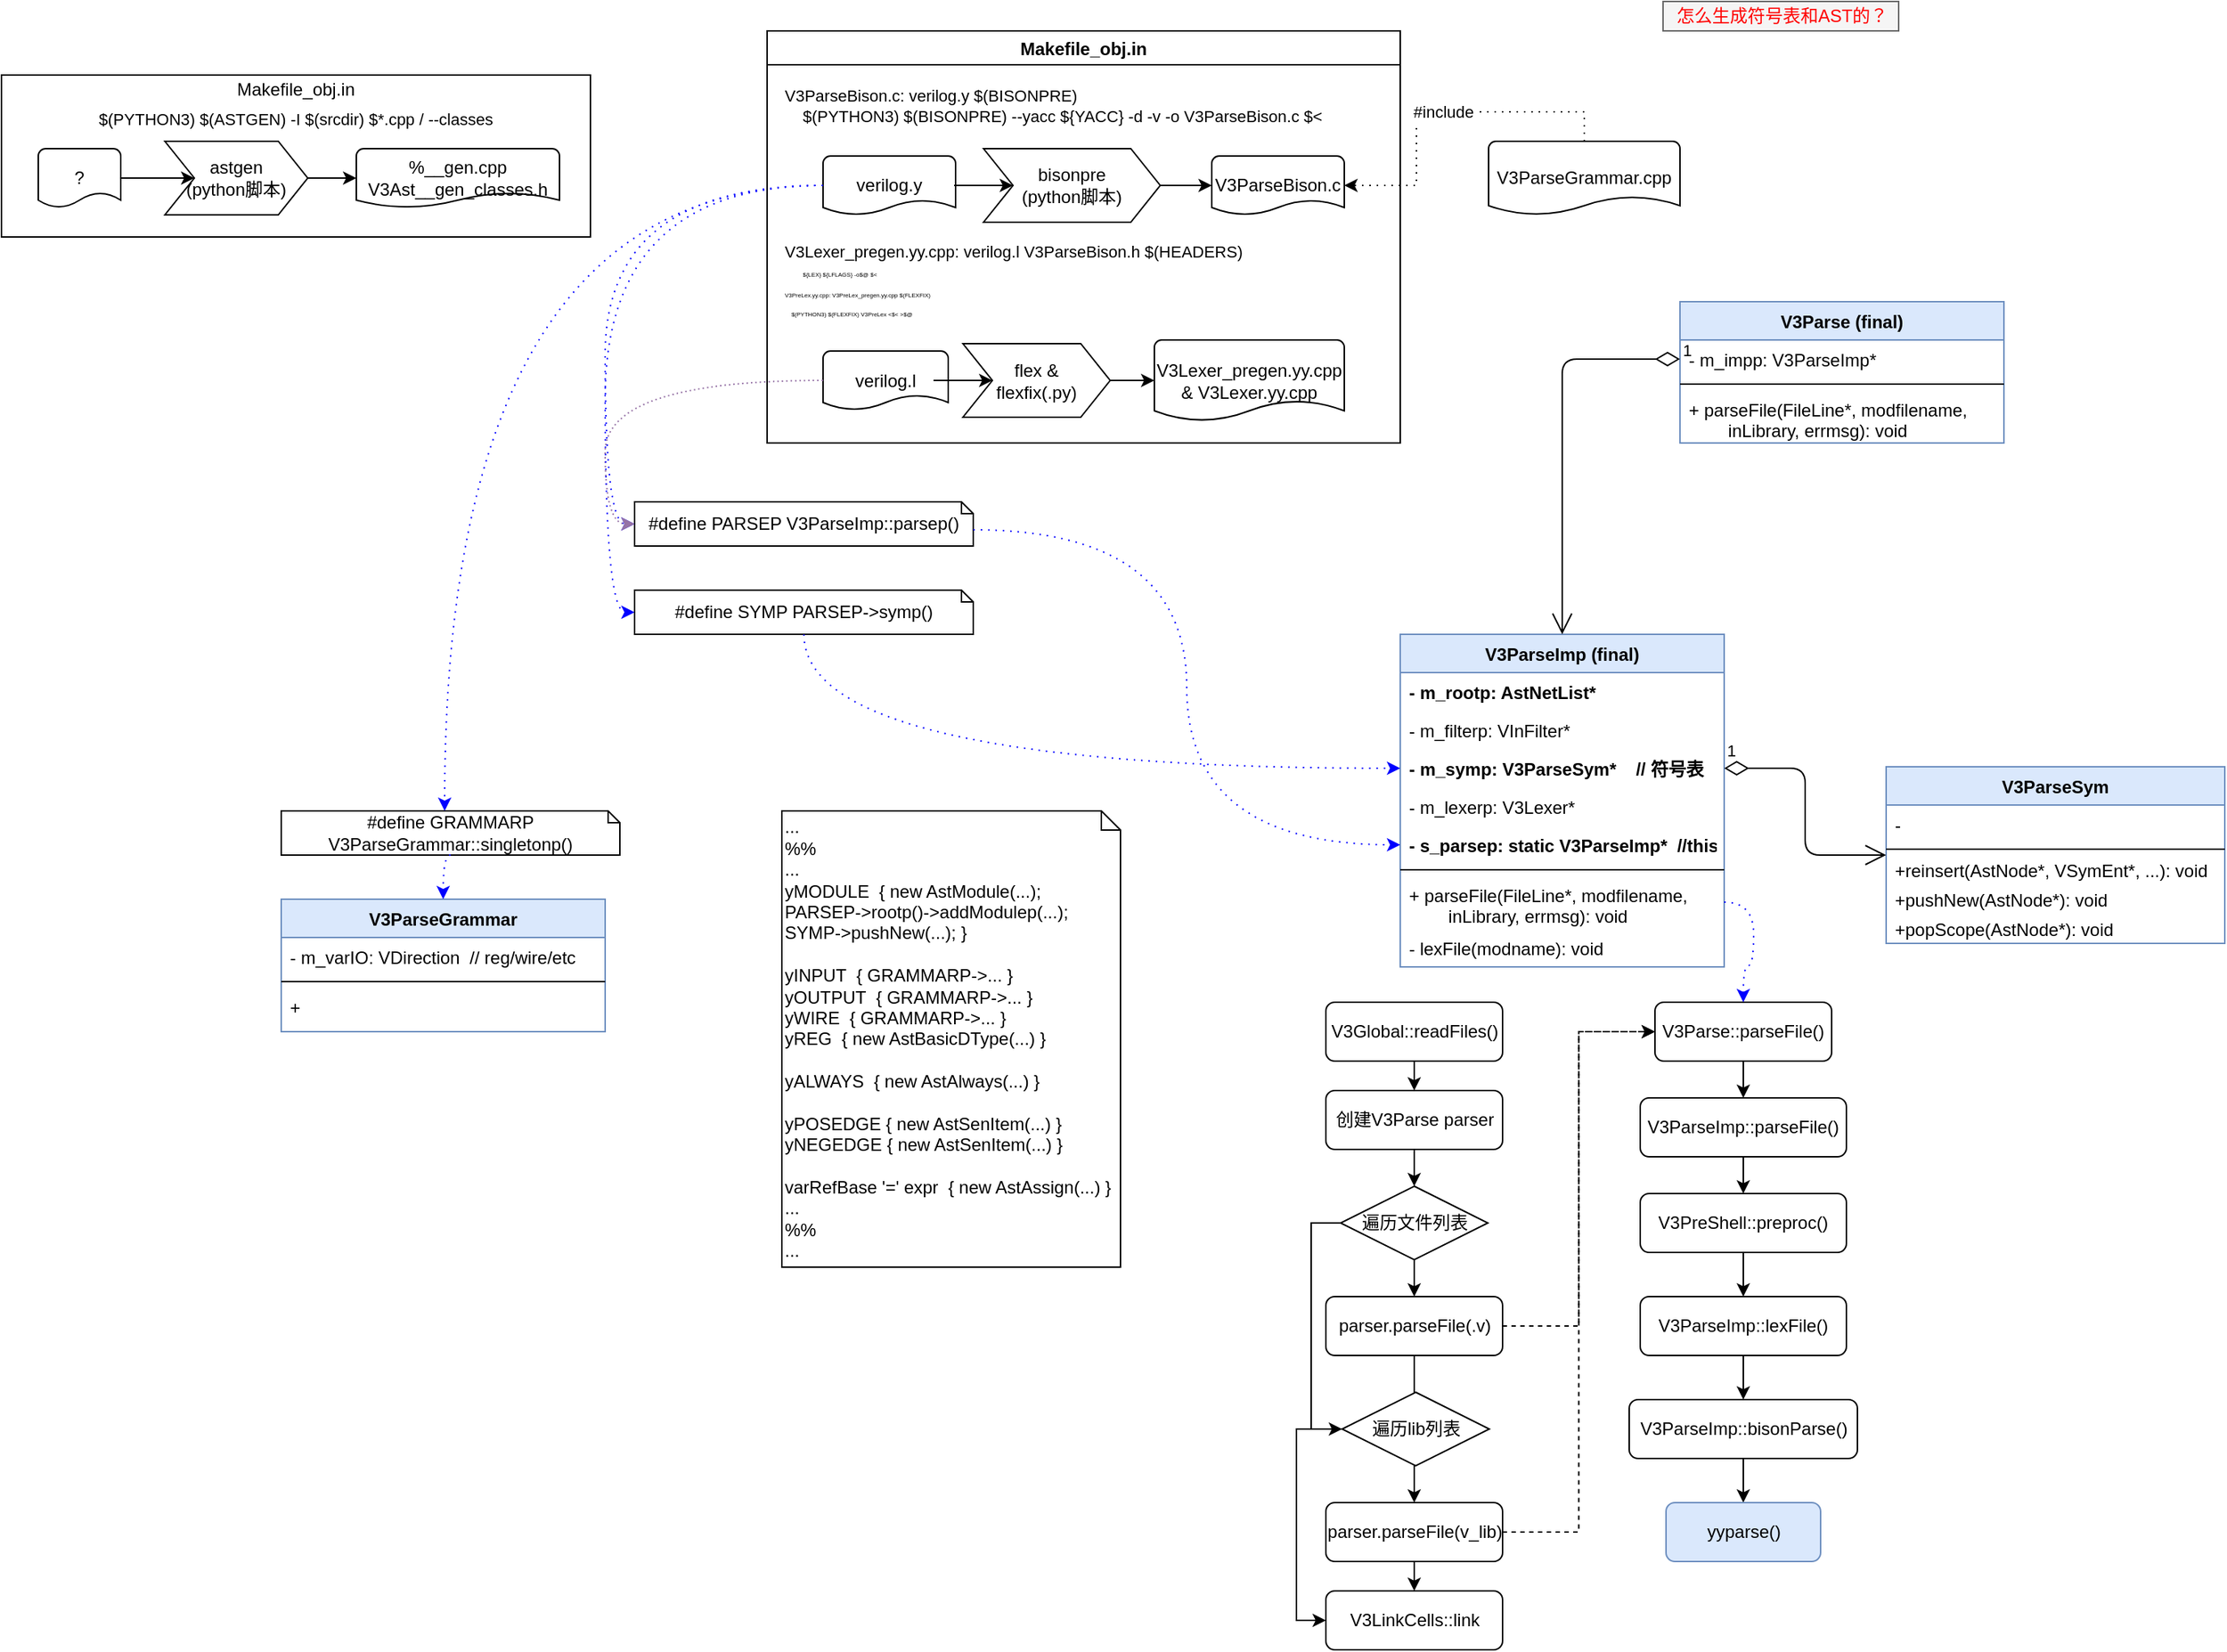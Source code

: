 <mxfile version="14.8.4" type="github">
  <diagram id="mlnZNj9UvRsB5_0IYkUG" name="第 1 页">
    <mxGraphModel dx="3076" dy="762" grid="1" gridSize="10" guides="1" tooltips="1" connect="1" arrows="1" fold="1" page="1" pageScale="1" pageWidth="827" pageHeight="1169" math="0" shadow="0">
      <root>
        <mxCell id="0" />
        <mxCell id="1" parent="0" />
        <mxCell id="E3upAqpC8sBwu24lGrVW-2" style="edgeStyle=orthogonalEdgeStyle;rounded=0;jumpSize=6;orthogonalLoop=1;jettySize=auto;html=1;exitX=0.5;exitY=1;exitDx=0;exitDy=0;entryX=0.5;entryY=0;entryDx=0;entryDy=0;strokeWidth=1;" parent="1" source="E3upAqpC8sBwu24lGrVW-3" target="E3upAqpC8sBwu24lGrVW-5" edge="1">
          <mxGeometry relative="1" as="geometry" />
        </mxCell>
        <mxCell id="E3upAqpC8sBwu24lGrVW-3" value="V3Global::readFiles()" style="rounded=1;whiteSpace=wrap;html=1;fontSize=12;glass=0;strokeWidth=1;shadow=0;" parent="1" vertex="1">
          <mxGeometry x="-710.5" y="705" width="120" height="40" as="geometry" />
        </mxCell>
        <mxCell id="E3upAqpC8sBwu24lGrVW-4" style="edgeStyle=orthogonalEdgeStyle;rounded=0;jumpSize=6;orthogonalLoop=1;jettySize=auto;html=1;exitX=0.5;exitY=1;exitDx=0;exitDy=0;entryX=0.5;entryY=0;entryDx=0;entryDy=0;strokeWidth=1;exitPerimeter=0;" parent="1" source="E3upAqpC8sBwu24lGrVW-51" target="E3upAqpC8sBwu24lGrVW-7" edge="1">
          <mxGeometry relative="1" as="geometry" />
        </mxCell>
        <mxCell id="E3upAqpC8sBwu24lGrVW-52" style="edgeStyle=orthogonalEdgeStyle;rounded=0;orthogonalLoop=1;jettySize=auto;html=1;entryX=0.5;entryY=0;entryDx=0;entryDy=0;entryPerimeter=0;" parent="1" source="E3upAqpC8sBwu24lGrVW-5" target="E3upAqpC8sBwu24lGrVW-51" edge="1">
          <mxGeometry relative="1" as="geometry" />
        </mxCell>
        <mxCell id="E3upAqpC8sBwu24lGrVW-5" value="创建V3Parse parser" style="rounded=1;whiteSpace=wrap;html=1;fontSize=12;glass=0;strokeWidth=1;shadow=0;" parent="1" vertex="1">
          <mxGeometry x="-710.5" y="765" width="120" height="40" as="geometry" />
        </mxCell>
        <mxCell id="E3upAqpC8sBwu24lGrVW-6" style="edgeStyle=orthogonalEdgeStyle;rounded=0;jumpSize=6;orthogonalLoop=1;jettySize=auto;html=1;exitX=0.5;exitY=1;exitDx=0;exitDy=0;entryX=0.5;entryY=0;entryDx=0;entryDy=0;strokeWidth=1;" parent="1" source="E3upAqpC8sBwu24lGrVW-7" target="E3upAqpC8sBwu24lGrVW-9" edge="1">
          <mxGeometry relative="1" as="geometry" />
        </mxCell>
        <mxCell id="E3upAqpC8sBwu24lGrVW-7" value="parser.parseFile(.v)" style="rounded=1;whiteSpace=wrap;html=1;fontSize=12;glass=0;strokeWidth=1;shadow=0;" parent="1" vertex="1">
          <mxGeometry x="-710.5" y="905" width="120" height="40" as="geometry" />
        </mxCell>
        <mxCell id="E3upAqpC8sBwu24lGrVW-8" style="edgeStyle=orthogonalEdgeStyle;rounded=0;jumpSize=6;orthogonalLoop=1;jettySize=auto;html=1;exitX=0.5;exitY=1;exitDx=0;exitDy=0;entryX=0.5;entryY=0;entryDx=0;entryDy=0;strokeWidth=1;" parent="1" source="E3upAqpC8sBwu24lGrVW-9" target="E3upAqpC8sBwu24lGrVW-10" edge="1">
          <mxGeometry relative="1" as="geometry" />
        </mxCell>
        <mxCell id="E3upAqpC8sBwu24lGrVW-9" value="parser.parseFile(v_lib)" style="rounded=1;whiteSpace=wrap;html=1;fontSize=12;glass=0;strokeWidth=1;shadow=0;" parent="1" vertex="1">
          <mxGeometry x="-710.5" y="1045" width="120" height="40" as="geometry" />
        </mxCell>
        <mxCell id="E3upAqpC8sBwu24lGrVW-10" value="V3LinkCells::link" style="rounded=1;whiteSpace=wrap;html=1;fontSize=12;glass=0;strokeWidth=1;shadow=0;" parent="1" vertex="1">
          <mxGeometry x="-710.5" y="1105" width="120" height="40" as="geometry" />
        </mxCell>
        <mxCell id="E3upAqpC8sBwu24lGrVW-11" style="edgeStyle=orthogonalEdgeStyle;rounded=0;jumpSize=6;orthogonalLoop=1;jettySize=auto;html=1;exitX=0.5;exitY=1;exitDx=0;exitDy=0;entryX=0.5;entryY=0;entryDx=0;entryDy=0;strokeWidth=1;" parent="1" source="E3upAqpC8sBwu24lGrVW-12" target="E3upAqpC8sBwu24lGrVW-14" edge="1">
          <mxGeometry relative="1" as="geometry" />
        </mxCell>
        <mxCell id="E3upAqpC8sBwu24lGrVW-12" value="V3Parse::parseFile()" style="rounded=1;whiteSpace=wrap;html=1;fontSize=12;glass=0;strokeWidth=1;shadow=0;" parent="1" vertex="1">
          <mxGeometry x="-487" y="705" width="120" height="40" as="geometry" />
        </mxCell>
        <mxCell id="E3upAqpC8sBwu24lGrVW-13" style="edgeStyle=orthogonalEdgeStyle;rounded=0;jumpSize=6;orthogonalLoop=1;jettySize=auto;html=1;exitX=0.5;exitY=1;exitDx=0;exitDy=0;entryX=0.5;entryY=0;entryDx=0;entryDy=0;strokeWidth=1;" parent="1" source="E3upAqpC8sBwu24lGrVW-14" target="E3upAqpC8sBwu24lGrVW-18" edge="1">
          <mxGeometry relative="1" as="geometry" />
        </mxCell>
        <mxCell id="E3upAqpC8sBwu24lGrVW-14" value="V3ParseImp::parseFile()" style="rounded=1;whiteSpace=wrap;html=1;fontSize=12;glass=0;strokeWidth=1;shadow=0;" parent="1" vertex="1">
          <mxGeometry x="-497" y="770" width="140" height="40" as="geometry" />
        </mxCell>
        <mxCell id="E3upAqpC8sBwu24lGrVW-15" style="edgeStyle=orthogonalEdgeStyle;rounded=0;orthogonalLoop=1;jettySize=auto;html=1;exitX=1;exitY=0.5;exitDx=0;exitDy=0;entryX=0;entryY=0.5;entryDx=0;entryDy=0;dashed=1;strokeWidth=1;jumpSize=6;" parent="1" source="E3upAqpC8sBwu24lGrVW-7" target="E3upAqpC8sBwu24lGrVW-12" edge="1">
          <mxGeometry relative="1" as="geometry">
            <mxPoint x="-288.5" y="1375" as="sourcePoint" />
            <mxPoint x="-273.5" y="1720" as="targetPoint" />
          </mxGeometry>
        </mxCell>
        <mxCell id="E3upAqpC8sBwu24lGrVW-16" style="edgeStyle=orthogonalEdgeStyle;rounded=0;orthogonalLoop=1;jettySize=auto;html=1;exitX=1;exitY=0.5;exitDx=0;exitDy=0;entryX=0;entryY=0.5;entryDx=0;entryDy=0;dashed=1;strokeWidth=1;jumpSize=6;" parent="1" source="E3upAqpC8sBwu24lGrVW-9" target="E3upAqpC8sBwu24lGrVW-12" edge="1">
          <mxGeometry relative="1" as="geometry">
            <mxPoint x="-168.5" y="1440" as="sourcePoint" />
            <mxPoint x="-168.5" y="1680" as="targetPoint" />
          </mxGeometry>
        </mxCell>
        <mxCell id="E3upAqpC8sBwu24lGrVW-17" style="edgeStyle=orthogonalEdgeStyle;rounded=0;jumpSize=6;orthogonalLoop=1;jettySize=auto;html=1;exitX=0.5;exitY=1;exitDx=0;exitDy=0;entryX=0.5;entryY=0;entryDx=0;entryDy=0;strokeWidth=1;" parent="1" source="E3upAqpC8sBwu24lGrVW-18" target="E3upAqpC8sBwu24lGrVW-20" edge="1">
          <mxGeometry relative="1" as="geometry" />
        </mxCell>
        <mxCell id="E3upAqpC8sBwu24lGrVW-18" value="V3PreShell::preproc()" style="rounded=1;whiteSpace=wrap;html=1;fontSize=12;glass=0;strokeWidth=1;shadow=0;" parent="1" vertex="1">
          <mxGeometry x="-497" y="835" width="140" height="40" as="geometry" />
        </mxCell>
        <mxCell id="E3upAqpC8sBwu24lGrVW-19" style="edgeStyle=orthogonalEdgeStyle;rounded=0;jumpSize=6;orthogonalLoop=1;jettySize=auto;html=1;exitX=0.5;exitY=1;exitDx=0;exitDy=0;entryX=0.5;entryY=0;entryDx=0;entryDy=0;strokeWidth=1;" parent="1" source="E3upAqpC8sBwu24lGrVW-20" target="E3upAqpC8sBwu24lGrVW-22" edge="1">
          <mxGeometry relative="1" as="geometry" />
        </mxCell>
        <mxCell id="E3upAqpC8sBwu24lGrVW-20" value="V3ParseImp::lexFile()" style="rounded=1;whiteSpace=wrap;html=1;fontSize=12;glass=0;strokeWidth=1;shadow=0;" parent="1" vertex="1">
          <mxGeometry x="-497" y="905" width="140" height="40" as="geometry" />
        </mxCell>
        <mxCell id="E3upAqpC8sBwu24lGrVW-21" style="edgeStyle=orthogonalEdgeStyle;rounded=0;jumpSize=6;orthogonalLoop=1;jettySize=auto;html=1;exitX=0.5;exitY=1;exitDx=0;exitDy=0;entryX=0.5;entryY=0;entryDx=0;entryDy=0;strokeWidth=1;" parent="1" source="E3upAqpC8sBwu24lGrVW-22" target="E3upAqpC8sBwu24lGrVW-23" edge="1">
          <mxGeometry relative="1" as="geometry" />
        </mxCell>
        <mxCell id="E3upAqpC8sBwu24lGrVW-22" value="V3ParseImp::bisonParse()" style="rounded=1;whiteSpace=wrap;html=1;fontSize=12;glass=0;strokeWidth=1;shadow=0;" parent="1" vertex="1">
          <mxGeometry x="-504.5" y="975" width="155" height="40" as="geometry" />
        </mxCell>
        <mxCell id="E3upAqpC8sBwu24lGrVW-23" value="yyparse()" style="rounded=1;whiteSpace=wrap;html=1;fontSize=12;glass=0;strokeWidth=1;shadow=0;fillColor=#dae8fc;strokeColor=#6c8ebf;" parent="1" vertex="1">
          <mxGeometry x="-479.5" y="1045" width="105" height="40" as="geometry" />
        </mxCell>
        <mxCell id="E3upAqpC8sBwu24lGrVW-29" value="#include" style="edgeStyle=orthogonalEdgeStyle;rounded=0;jumpSize=6;orthogonalLoop=1;jettySize=auto;html=1;strokeWidth=1;exitX=0.5;exitY=0;exitDx=0;exitDy=0;exitPerimeter=0;dashed=1;dashPattern=1 4;" parent="1" source="E3upAqpC8sBwu24lGrVW-31" target="E3upAqpC8sBwu24lGrVW-30" edge="1">
          <mxGeometry relative="1" as="geometry">
            <mxPoint x="181" y="855" as="sourcePoint" />
          </mxGeometry>
        </mxCell>
        <mxCell id="E3upAqpC8sBwu24lGrVW-31" value="V3ParseGrammar.cpp" style="strokeWidth=1;html=1;shape=mxgraph.flowchart.document2;whiteSpace=wrap;size=0.25;" parent="1" vertex="1">
          <mxGeometry x="-600" y="120" width="130" height="50" as="geometry" />
        </mxCell>
        <mxCell id="E3upAqpC8sBwu24lGrVW-33" value="怎么生成符号表和AST的？" style="text;html=1;align=center;verticalAlign=middle;resizable=0;points=[];autosize=1;strokeColor=#666666;fillColor=#f5f5f5;fontColor=#FF0000;" parent="1" vertex="1">
          <mxGeometry x="-481.5" y="25" width="160" height="20" as="geometry" />
        </mxCell>
        <mxCell id="E3upAqpC8sBwu24lGrVW-43" value="" style="rounded=0;whiteSpace=wrap;html=1;strokeWidth=1;" parent="1" vertex="1">
          <mxGeometry x="-1610" y="75" width="400" height="110" as="geometry" />
        </mxCell>
        <mxCell id="E3upAqpC8sBwu24lGrVW-44" value="" style="edgeStyle=orthogonalEdgeStyle;rounded=0;jumpSize=6;orthogonalLoop=1;jettySize=auto;html=1;strokeWidth=1;" parent="1" source="E3upAqpC8sBwu24lGrVW-45" target="E3upAqpC8sBwu24lGrVW-48" edge="1">
          <mxGeometry relative="1" as="geometry" />
        </mxCell>
        <mxCell id="E3upAqpC8sBwu24lGrVW-45" value="?" style="strokeWidth=1;html=1;shape=mxgraph.flowchart.document2;whiteSpace=wrap;size=0.25;" parent="1" vertex="1">
          <mxGeometry x="-1585" y="125" width="56" height="40" as="geometry" />
        </mxCell>
        <mxCell id="E3upAqpC8sBwu24lGrVW-46" value="Makefile_obj.in" style="text;html=1;strokeColor=none;fillColor=none;align=center;verticalAlign=middle;whiteSpace=wrap;rounded=0;" parent="1" vertex="1">
          <mxGeometry x="-1455" y="75" width="90" height="20" as="geometry" />
        </mxCell>
        <mxCell id="E3upAqpC8sBwu24lGrVW-47" value="" style="edgeStyle=orthogonalEdgeStyle;rounded=0;jumpSize=6;orthogonalLoop=1;jettySize=auto;html=1;strokeWidth=1;" parent="1" source="E3upAqpC8sBwu24lGrVW-48" target="E3upAqpC8sBwu24lGrVW-49" edge="1">
          <mxGeometry relative="1" as="geometry" />
        </mxCell>
        <mxCell id="E3upAqpC8sBwu24lGrVW-48" value="&lt;span&gt;astgen&lt;/span&gt;&lt;br&gt;&lt;span&gt;(python脚本)&lt;/span&gt;" style="shape=step;perimeter=stepPerimeter;whiteSpace=wrap;html=1;fixedSize=1;strokeWidth=1;" parent="1" vertex="1">
          <mxGeometry x="-1499" y="120" width="97" height="50" as="geometry" />
        </mxCell>
        <mxCell id="E3upAqpC8sBwu24lGrVW-49" value="%__gen.cpp&lt;br&gt;V3Ast__gen_classes.h" style="strokeWidth=1;html=1;shape=mxgraph.flowchart.document2;whiteSpace=wrap;size=0.25;" parent="1" vertex="1">
          <mxGeometry x="-1369" y="125" width="138" height="40" as="geometry" />
        </mxCell>
        <mxCell id="E3upAqpC8sBwu24lGrVW-50" value="&lt;font style=&quot;font-size: 11px&quot;&gt;$(PYTHON3) $(ASTGEN) -I $(srcdir) $*.cpp / --classes&lt;/font&gt;" style="text;whiteSpace=wrap;html=1;fontSize=4;verticalAlign=middle;align=center;" parent="1" vertex="1">
          <mxGeometry x="-1607" y="95" width="394" height="20" as="geometry" />
        </mxCell>
        <mxCell id="E3upAqpC8sBwu24lGrVW-53" style="edgeStyle=orthogonalEdgeStyle;rounded=0;orthogonalLoop=1;jettySize=auto;html=1;exitX=0;exitY=0.5;exitDx=0;exitDy=0;exitPerimeter=0;entryX=0;entryY=0.5;entryDx=0;entryDy=0;startArrow=none;" parent="1" source="E3upAqpC8sBwu24lGrVW-54" target="E3upAqpC8sBwu24lGrVW-10" edge="1">
          <mxGeometry relative="1" as="geometry" />
        </mxCell>
        <mxCell id="E3upAqpC8sBwu24lGrVW-56" style="edgeStyle=orthogonalEdgeStyle;rounded=0;orthogonalLoop=1;jettySize=auto;html=1;entryX=0;entryY=0.5;entryDx=0;entryDy=0;entryPerimeter=0;exitX=0;exitY=0.5;exitDx=0;exitDy=0;exitPerimeter=0;" parent="1" source="E3upAqpC8sBwu24lGrVW-51" target="E3upAqpC8sBwu24lGrVW-54" edge="1">
          <mxGeometry relative="1" as="geometry" />
        </mxCell>
        <mxCell id="E3upAqpC8sBwu24lGrVW-51" value="遍历文件列表" style="strokeWidth=1;html=1;shape=mxgraph.flowchart.decision;whiteSpace=wrap;" parent="1" vertex="1">
          <mxGeometry x="-700.5" y="830" width="100" height="50" as="geometry" />
        </mxCell>
        <mxCell id="E3upAqpC8sBwu24lGrVW-54" value="遍历lib列表" style="strokeWidth=1;html=1;shape=mxgraph.flowchart.decision;whiteSpace=wrap;" parent="1" vertex="1">
          <mxGeometry x="-699.5" y="970" width="100" height="50" as="geometry" />
        </mxCell>
        <mxCell id="E3upAqpC8sBwu24lGrVW-57" value="V3ParseImp (final)" style="swimlane;fontStyle=1;align=center;verticalAlign=top;childLayout=stackLayout;horizontal=1;startSize=26;horizontalStack=0;resizeParent=1;resizeParentMax=0;resizeLast=0;collapsible=1;marginBottom=0;fillColor=#dae8fc;strokeColor=#6c8ebf;" parent="1" vertex="1">
          <mxGeometry x="-660" y="455" width="220" height="226" as="geometry">
            <mxRectangle x="-276.5" y="404" width="140" height="26" as="alternateBounds" />
          </mxGeometry>
        </mxCell>
        <mxCell id="E3upAqpC8sBwu24lGrVW-58" value="- m_rootp: AstNetList*" style="text;strokeColor=none;fillColor=none;align=left;verticalAlign=middle;spacingLeft=4;spacingRight=4;overflow=hidden;rotatable=0;points=[[0,0.5],[1,0.5]];portConstraint=eastwest;fontStyle=1" parent="E3upAqpC8sBwu24lGrVW-57" vertex="1">
          <mxGeometry y="26" width="220" height="26" as="geometry" />
        </mxCell>
        <mxCell id="E3upAqpC8sBwu24lGrVW-65" value="- m_filterp: VInFilter*" style="text;strokeColor=none;fillColor=none;align=left;verticalAlign=middle;spacingLeft=4;spacingRight=4;overflow=hidden;rotatable=0;points=[[0,0.5],[1,0.5]];portConstraint=eastwest;" parent="E3upAqpC8sBwu24lGrVW-57" vertex="1">
          <mxGeometry y="52" width="220" height="26" as="geometry" />
        </mxCell>
        <mxCell id="E3upAqpC8sBwu24lGrVW-64" value="- m_symp: V3ParseSym*    // 符号表" style="text;strokeColor=none;fillColor=none;align=left;verticalAlign=top;spacingLeft=4;spacingRight=4;overflow=hidden;rotatable=0;points=[[0,0.5],[1,0.5]];portConstraint=eastwest;fontStyle=1" parent="E3upAqpC8sBwu24lGrVW-57" vertex="1">
          <mxGeometry y="78" width="220" height="26" as="geometry" />
        </mxCell>
        <mxCell id="E3upAqpC8sBwu24lGrVW-59" value="- m_lexerp: V3Lexer*" style="text;strokeColor=none;fillColor=none;align=left;verticalAlign=middle;spacingLeft=4;spacingRight=4;overflow=hidden;rotatable=0;points=[[0,0.5],[1,0.5]];portConstraint=eastwest;" parent="E3upAqpC8sBwu24lGrVW-57" vertex="1">
          <mxGeometry y="104" width="220" height="26" as="geometry" />
        </mxCell>
        <mxCell id="E3upAqpC8sBwu24lGrVW-66" value="- s_parsep: static V3ParseImp*  //this" style="text;strokeColor=none;fillColor=none;align=left;verticalAlign=middle;spacingLeft=4;spacingRight=4;overflow=hidden;rotatable=0;points=[[0,0.5],[1,0.5]];portConstraint=eastwest;fontStyle=1" parent="E3upAqpC8sBwu24lGrVW-57" vertex="1">
          <mxGeometry y="130" width="220" height="26" as="geometry" />
        </mxCell>
        <mxCell id="E3upAqpC8sBwu24lGrVW-60" value="" style="line;strokeWidth=1;fillColor=none;align=left;verticalAlign=middle;spacingTop=-1;spacingLeft=3;spacingRight=3;rotatable=0;labelPosition=right;points=[];portConstraint=eastwest;" parent="E3upAqpC8sBwu24lGrVW-57" vertex="1">
          <mxGeometry y="156" width="220" height="8" as="geometry" />
        </mxCell>
        <mxCell id="E3upAqpC8sBwu24lGrVW-61" value="+ parseFile(FileLine*, modfilename, &#xa;        inLibrary, errmsg): void" style="text;strokeColor=none;fillColor=none;align=left;verticalAlign=top;spacingLeft=4;spacingRight=4;overflow=hidden;rotatable=0;points=[[0,0.5],[1,0.5]];portConstraint=eastwest;" parent="E3upAqpC8sBwu24lGrVW-57" vertex="1">
          <mxGeometry y="164" width="220" height="36" as="geometry" />
        </mxCell>
        <mxCell id="E3upAqpC8sBwu24lGrVW-67" value="- lexFile(modname): void" style="text;strokeColor=none;fillColor=none;align=left;verticalAlign=top;spacingLeft=4;spacingRight=4;overflow=hidden;rotatable=0;points=[[0,0.5],[1,0.5]];portConstraint=eastwest;" parent="E3upAqpC8sBwu24lGrVW-57" vertex="1">
          <mxGeometry y="200" width="220" height="26" as="geometry" />
        </mxCell>
        <mxCell id="E3upAqpC8sBwu24lGrVW-68" value="V3Parse (final)" style="swimlane;fontStyle=1;align=center;verticalAlign=top;childLayout=stackLayout;horizontal=1;startSize=26;horizontalStack=0;resizeParent=1;resizeParentMax=0;resizeLast=0;collapsible=1;marginBottom=0;fillColor=#dae8fc;strokeColor=#6c8ebf;" parent="1" vertex="1">
          <mxGeometry x="-470" y="229" width="220" height="96" as="geometry">
            <mxRectangle x="-530" y="330" width="120" height="26" as="alternateBounds" />
          </mxGeometry>
        </mxCell>
        <mxCell id="E3upAqpC8sBwu24lGrVW-69" value="- m_impp: V3ParseImp*" style="text;strokeColor=none;fillColor=none;align=left;verticalAlign=top;spacingLeft=4;spacingRight=4;overflow=hidden;rotatable=0;points=[[0,0.5],[1,0.5]];portConstraint=eastwest;" parent="E3upAqpC8sBwu24lGrVW-68" vertex="1">
          <mxGeometry y="26" width="220" height="26" as="geometry" />
        </mxCell>
        <mxCell id="E3upAqpC8sBwu24lGrVW-74" value="" style="line;strokeWidth=1;fillColor=none;align=left;verticalAlign=middle;spacingTop=-1;spacingLeft=3;spacingRight=3;rotatable=0;labelPosition=right;points=[];portConstraint=eastwest;" parent="E3upAqpC8sBwu24lGrVW-68" vertex="1">
          <mxGeometry y="52" width="220" height="8" as="geometry" />
        </mxCell>
        <mxCell id="E3upAqpC8sBwu24lGrVW-75" value="+ parseFile(FileLine*, modfilename, &#xa;        inLibrary, errmsg): void" style="text;strokeColor=none;fillColor=none;align=left;verticalAlign=top;spacingLeft=4;spacingRight=4;overflow=hidden;rotatable=0;points=[[0,0.5],[1,0.5]];portConstraint=eastwest;" parent="E3upAqpC8sBwu24lGrVW-68" vertex="1">
          <mxGeometry y="60" width="220" height="36" as="geometry" />
        </mxCell>
        <mxCell id="E3upAqpC8sBwu24lGrVW-77" value="1" style="endArrow=open;html=1;endSize=12;startArrow=diamondThin;startSize=14;startFill=0;edgeStyle=orthogonalEdgeStyle;align=left;verticalAlign=bottom;" parent="1" source="E3upAqpC8sBwu24lGrVW-69" target="E3upAqpC8sBwu24lGrVW-57" edge="1">
          <mxGeometry x="-1" y="3" relative="1" as="geometry">
            <mxPoint x="260" y="179.059" as="sourcePoint" />
            <mxPoint x="340" y="215" as="targetPoint" />
          </mxGeometry>
        </mxCell>
        <mxCell id="E3upAqpC8sBwu24lGrVW-78" value="Makefile_obj.in" style="swimlane;strokeWidth=1;" parent="1" vertex="1">
          <mxGeometry x="-1090" y="45" width="430" height="280" as="geometry" />
        </mxCell>
        <mxCell id="E3upAqpC8sBwu24lGrVW-34" value="&lt;font style=&quot;font-size: 11px&quot;&gt;V3ParseBison.c: verilog.y $(BISONPRE)&lt;br&gt;&amp;nbsp; &amp;nbsp; $(PYTHON3) $(BISONPRE) --yacc ${YACC} -d -v -o V3ParseBison.c $&amp;lt;&lt;/font&gt;" style="text;whiteSpace=wrap;html=1;fontSize=4;verticalAlign=middle;align=left;" parent="E3upAqpC8sBwu24lGrVW-78" vertex="1">
          <mxGeometry x="10" y="31" width="410" height="39" as="geometry" />
        </mxCell>
        <mxCell id="E3upAqpC8sBwu24lGrVW-25" value="verilog.y" style="strokeWidth=1;html=1;shape=mxgraph.flowchart.document2;whiteSpace=wrap;size=0.25;" parent="E3upAqpC8sBwu24lGrVW-78" vertex="1">
          <mxGeometry x="38" y="85" width="90" height="40" as="geometry" />
        </mxCell>
        <mxCell id="E3upAqpC8sBwu24lGrVW-28" value="&lt;span&gt;bisonpre&lt;/span&gt;&lt;br&gt;&lt;span&gt;(python脚本)&lt;/span&gt;" style="shape=step;perimeter=stepPerimeter;whiteSpace=wrap;html=1;fixedSize=1;strokeWidth=1;" parent="E3upAqpC8sBwu24lGrVW-78" vertex="1">
          <mxGeometry x="147" y="80" width="120" height="50" as="geometry" />
        </mxCell>
        <mxCell id="E3upAqpC8sBwu24lGrVW-24" value="" style="edgeStyle=orthogonalEdgeStyle;rounded=0;jumpSize=6;orthogonalLoop=1;jettySize=auto;html=1;strokeWidth=1;" parent="E3upAqpC8sBwu24lGrVW-78" source="E3upAqpC8sBwu24lGrVW-25" target="E3upAqpC8sBwu24lGrVW-28" edge="1">
          <mxGeometry relative="1" as="geometry" />
        </mxCell>
        <mxCell id="E3upAqpC8sBwu24lGrVW-30" value="V3ParseBison.c" style="strokeWidth=1;html=1;shape=mxgraph.flowchart.document2;whiteSpace=wrap;size=0.25;" parent="E3upAqpC8sBwu24lGrVW-78" vertex="1">
          <mxGeometry x="302" y="85" width="90" height="40" as="geometry" />
        </mxCell>
        <mxCell id="E3upAqpC8sBwu24lGrVW-27" value="" style="edgeStyle=orthogonalEdgeStyle;rounded=0;jumpSize=6;orthogonalLoop=1;jettySize=auto;html=1;strokeWidth=1;" parent="E3upAqpC8sBwu24lGrVW-78" source="E3upAqpC8sBwu24lGrVW-28" target="E3upAqpC8sBwu24lGrVW-30" edge="1">
          <mxGeometry relative="1" as="geometry" />
        </mxCell>
        <mxCell id="E3upAqpC8sBwu24lGrVW-83" value="&lt;font style=&quot;font-size: 11px&quot;&gt;V3Lexer_pregen.yy.cpp: verilog.l V3ParseBison.h $(HEADERS)&lt;br&gt;&amp;nbsp; &amp;nbsp;&amp;nbsp;&lt;span style=&quot;font-size: 4px ; text-align: center&quot;&gt;${LEX} ${LFLAGS} -o$@ $&amp;lt;&lt;br&gt;V3PreLex.yy.cpp: V3PreLex_pregen.yy.cpp $(FLEXFIX)&lt;br&gt;&amp;nbsp; &amp;nbsp; $(PYTHON3) $(FLEXFIX) V3PreLex &amp;lt;$&amp;lt; &amp;gt;$@&lt;br&gt;&lt;/span&gt;&lt;/font&gt;" style="text;whiteSpace=wrap;html=1;fontSize=4;verticalAlign=middle;align=left;" parent="E3upAqpC8sBwu24lGrVW-78" vertex="1">
          <mxGeometry x="10" y="140" width="410" height="60" as="geometry" />
        </mxCell>
        <mxCell id="E3upAqpC8sBwu24lGrVW-37" value="verilog.l" style="strokeWidth=1;html=1;shape=mxgraph.flowchart.document2;whiteSpace=wrap;size=0.25;" parent="E3upAqpC8sBwu24lGrVW-78" vertex="1">
          <mxGeometry x="38" y="217.5" width="85" height="40" as="geometry" />
        </mxCell>
        <mxCell id="E3upAqpC8sBwu24lGrVW-40" value="flex &amp;amp;&lt;br&gt;flexfix(.py)" style="shape=step;perimeter=stepPerimeter;whiteSpace=wrap;html=1;fixedSize=1;strokeWidth=1;" parent="E3upAqpC8sBwu24lGrVW-78" vertex="1">
          <mxGeometry x="133" y="212.5" width="100" height="50" as="geometry" />
        </mxCell>
        <mxCell id="E3upAqpC8sBwu24lGrVW-36" value="" style="edgeStyle=orthogonalEdgeStyle;rounded=0;jumpSize=6;orthogonalLoop=1;jettySize=auto;html=1;strokeWidth=1;" parent="E3upAqpC8sBwu24lGrVW-78" source="E3upAqpC8sBwu24lGrVW-37" target="E3upAqpC8sBwu24lGrVW-40" edge="1">
          <mxGeometry relative="1" as="geometry" />
        </mxCell>
        <mxCell id="E3upAqpC8sBwu24lGrVW-41" value="V3Lexer_pregen.yy.cpp&lt;br&gt;&amp;amp;&amp;nbsp;V3Lexer.yy.cpp" style="strokeWidth=1;html=1;shape=mxgraph.flowchart.document2;whiteSpace=wrap;size=0.25;" parent="E3upAqpC8sBwu24lGrVW-78" vertex="1">
          <mxGeometry x="263" y="210" width="129" height="55" as="geometry" />
        </mxCell>
        <mxCell id="E3upAqpC8sBwu24lGrVW-39" value="" style="edgeStyle=orthogonalEdgeStyle;rounded=0;jumpSize=6;orthogonalLoop=1;jettySize=auto;html=1;strokeWidth=1;" parent="E3upAqpC8sBwu24lGrVW-78" source="E3upAqpC8sBwu24lGrVW-40" target="E3upAqpC8sBwu24lGrVW-41" edge="1">
          <mxGeometry relative="1" as="geometry" />
        </mxCell>
        <mxCell id="E3upAqpC8sBwu24lGrVW-81" value="#define PARSEP V3ParseImp::parsep()" style="shape=note2;boundedLbl=1;whiteSpace=wrap;html=1;size=8;verticalAlign=middle;align=center;" parent="1" vertex="1">
          <mxGeometry x="-1180" y="365" width="230" height="30" as="geometry" />
        </mxCell>
        <mxCell id="E3upAqpC8sBwu24lGrVW-84" style="edgeStyle=orthogonalEdgeStyle;rounded=0;orthogonalLoop=1;jettySize=auto;html=1;fontColor=#FF0000;curved=1;exitX=0;exitY=0.5;exitDx=0;exitDy=0;exitPerimeter=0;dashed=1;dashPattern=1 4;strokeColor=#0000FF;entryX=0;entryY=0.5;entryDx=0;entryDy=0;entryPerimeter=0;" parent="1" source="E3upAqpC8sBwu24lGrVW-25" target="E3upAqpC8sBwu24lGrVW-81" edge="1">
          <mxGeometry relative="1" as="geometry">
            <mxPoint x="-1090" y="360" as="targetPoint" />
          </mxGeometry>
        </mxCell>
        <mxCell id="E3upAqpC8sBwu24lGrVW-85" style="edgeStyle=orthogonalEdgeStyle;rounded=0;orthogonalLoop=1;jettySize=auto;html=1;fontColor=#FF0000;curved=1;exitX=0;exitY=0.5;exitDx=0;exitDy=0;exitPerimeter=0;entryX=0;entryY=0.5;entryDx=0;entryDy=0;entryPerimeter=0;dashed=1;dashPattern=1 2;strokeColor=#9673a6;fillColor=#e1d5e7;" parent="1" source="E3upAqpC8sBwu24lGrVW-37" target="E3upAqpC8sBwu24lGrVW-81" edge="1">
          <mxGeometry relative="1" as="geometry">
            <mxPoint x="-1042" y="160" as="sourcePoint" />
            <mxPoint x="-1030" y="385" as="targetPoint" />
          </mxGeometry>
        </mxCell>
        <mxCell id="E3upAqpC8sBwu24lGrVW-86" style="edgeStyle=orthogonalEdgeStyle;rounded=0;orthogonalLoop=1;jettySize=auto;html=1;fontColor=#FF0000;curved=1;dashed=1;dashPattern=1 4;strokeColor=#0000FF;exitX=0;exitY=0;exitDx=230;exitDy=19;exitPerimeter=0;" parent="1" source="E3upAqpC8sBwu24lGrVW-81" target="E3upAqpC8sBwu24lGrVW-66" edge="1">
          <mxGeometry relative="1" as="geometry">
            <mxPoint x="-1042" y="160" as="sourcePoint" />
            <mxPoint x="-1020" y="375" as="targetPoint" />
          </mxGeometry>
        </mxCell>
        <mxCell id="E3upAqpC8sBwu24lGrVW-87" style="edgeStyle=orthogonalEdgeStyle;rounded=0;orthogonalLoop=1;jettySize=auto;html=1;fontColor=#FF0000;curved=1;dashed=1;dashPattern=1 4;strokeColor=#0000FF;entryX=0.5;entryY=0;entryDx=0;entryDy=0;" parent="1" source="E3upAqpC8sBwu24lGrVW-61" target="E3upAqpC8sBwu24lGrVW-12" edge="1">
          <mxGeometry relative="1" as="geometry">
            <mxPoint x="-960" y="395" as="sourcePoint" />
            <mxPoint x="-556.5" y="572.0" as="targetPoint" />
          </mxGeometry>
        </mxCell>
        <mxCell id="E3upAqpC8sBwu24lGrVW-88" value="...&lt;br&gt;%%&lt;br&gt;...&lt;br&gt;yMODULE&amp;nbsp; { new AstModule(...); PARSEP-&amp;gt;rootp()-&amp;gt;addModulep(...); SYMP-&amp;gt;pushNew(...); }&lt;br&gt;&lt;br&gt;yINPUT&amp;nbsp; { GRAMMARP-&amp;gt;... }&lt;br&gt;yOUTPUT&amp;nbsp; { GRAMMARP-&amp;gt;...&amp;nbsp;}&lt;br&gt;yWIRE&amp;nbsp; { GRAMMARP-&amp;gt;...&amp;nbsp;}&lt;br&gt;yREG&amp;nbsp; { new AstBasicDType(...) }&lt;br&gt;&lt;br&gt;yALWAYS&amp;nbsp; { new AstAlways(...) }&lt;br&gt;&lt;br&gt;yPOSEDGE { new AstSenItem(...) }&lt;br&gt;yNEGEDGE { new AstSenItem(...) }&lt;br&gt;&lt;br&gt;varRefBase &#39;=&#39; expr&amp;nbsp; { new AstAssign(...) }&lt;br&gt;...&lt;br&gt;%%&lt;br&gt;..." style="shape=note2;boundedLbl=1;whiteSpace=wrap;html=1;size=13;verticalAlign=middle;align=left;" parent="1" vertex="1">
          <mxGeometry x="-1080" y="575" width="230" height="310" as="geometry" />
        </mxCell>
        <mxCell id="E3upAqpC8sBwu24lGrVW-89" value="#define SYMP PARSEP-&amp;gt;symp()" style="shape=note2;boundedLbl=1;whiteSpace=wrap;html=1;size=8;verticalAlign=middle;align=center;" parent="1" vertex="1">
          <mxGeometry x="-1180" y="425" width="230" height="30" as="geometry" />
        </mxCell>
        <mxCell id="E3upAqpC8sBwu24lGrVW-90" style="edgeStyle=orthogonalEdgeStyle;rounded=0;orthogonalLoop=1;jettySize=auto;html=1;fontColor=#FF0000;curved=1;dashed=1;dashPattern=1 4;strokeColor=#0000FF;" parent="1" source="E3upAqpC8sBwu24lGrVW-89" target="E3upAqpC8sBwu24lGrVW-64" edge="1">
          <mxGeometry relative="1" as="geometry">
            <mxPoint x="-940.0" y="394" as="sourcePoint" />
            <mxPoint x="-650" y="608.0" as="targetPoint" />
          </mxGeometry>
        </mxCell>
        <mxCell id="E3upAqpC8sBwu24lGrVW-91" style="edgeStyle=orthogonalEdgeStyle;rounded=0;orthogonalLoop=1;jettySize=auto;html=1;fontColor=#FF0000;curved=1;exitX=0;exitY=0.5;exitDx=0;exitDy=0;exitPerimeter=0;dashed=1;dashPattern=1 4;strokeColor=#0000FF;entryX=0;entryY=0.5;entryDx=0;entryDy=0;entryPerimeter=0;" parent="1" source="E3upAqpC8sBwu24lGrVW-25" target="E3upAqpC8sBwu24lGrVW-89" edge="1">
          <mxGeometry relative="1" as="geometry">
            <mxPoint x="-1042" y="160" as="sourcePoint" />
            <mxPoint x="-1170" y="390.0" as="targetPoint" />
          </mxGeometry>
        </mxCell>
        <mxCell id="E3upAqpC8sBwu24lGrVW-92" value="V3ParseGrammar" style="swimlane;fontStyle=1;align=center;verticalAlign=top;childLayout=stackLayout;horizontal=1;startSize=26;horizontalStack=0;resizeParent=1;resizeParentMax=0;resizeLast=0;collapsible=1;marginBottom=0;fillColor=#dae8fc;strokeColor=#6c8ebf;" parent="1" vertex="1">
          <mxGeometry x="-1420" y="635" width="220" height="90" as="geometry">
            <mxRectangle x="-530" y="330" width="120" height="26" as="alternateBounds" />
          </mxGeometry>
        </mxCell>
        <mxCell id="E3upAqpC8sBwu24lGrVW-93" value="- m_varIO: VDirection  // reg/wire/etc" style="text;strokeColor=none;fillColor=none;align=left;verticalAlign=middle;spacingLeft=4;spacingRight=4;overflow=hidden;rotatable=0;points=[[0,0.5],[1,0.5]];portConstraint=eastwest;" parent="E3upAqpC8sBwu24lGrVW-92" vertex="1">
          <mxGeometry y="26" width="220" height="26" as="geometry" />
        </mxCell>
        <mxCell id="E3upAqpC8sBwu24lGrVW-94" value="" style="line;strokeWidth=1;fillColor=none;align=left;verticalAlign=middle;spacingTop=-1;spacingLeft=3;spacingRight=3;rotatable=0;labelPosition=right;points=[];portConstraint=eastwest;" parent="E3upAqpC8sBwu24lGrVW-92" vertex="1">
          <mxGeometry y="52" width="220" height="8" as="geometry" />
        </mxCell>
        <mxCell id="E3upAqpC8sBwu24lGrVW-95" value="+ " style="text;strokeColor=none;fillColor=none;align=left;verticalAlign=top;spacingLeft=4;spacingRight=4;overflow=hidden;rotatable=0;points=[[0,0.5],[1,0.5]];portConstraint=eastwest;" parent="E3upAqpC8sBwu24lGrVW-92" vertex="1">
          <mxGeometry y="60" width="220" height="30" as="geometry" />
        </mxCell>
        <mxCell id="E3upAqpC8sBwu24lGrVW-96" value="#define GRAMMARP V3ParseGrammar::singletonp()" style="shape=note2;boundedLbl=1;whiteSpace=wrap;html=1;size=8;verticalAlign=middle;align=center;" parent="1" vertex="1">
          <mxGeometry x="-1420" y="575" width="230" height="30" as="geometry" />
        </mxCell>
        <mxCell id="E3upAqpC8sBwu24lGrVW-97" style="edgeStyle=orthogonalEdgeStyle;rounded=0;orthogonalLoop=1;jettySize=auto;html=1;fontColor=#FF0000;curved=1;exitX=0;exitY=0.5;exitDx=0;exitDy=0;exitPerimeter=0;dashed=1;dashPattern=1 4;strokeColor=#0000FF;entryX=0;entryY=0;entryDx=111;entryDy=0;entryPerimeter=0;" parent="1" source="E3upAqpC8sBwu24lGrVW-25" target="E3upAqpC8sBwu24lGrVW-96" edge="1">
          <mxGeometry relative="1" as="geometry">
            <mxPoint x="-1042" y="160" as="sourcePoint" />
            <mxPoint x="-1170" y="450.0" as="targetPoint" />
          </mxGeometry>
        </mxCell>
        <mxCell id="E3upAqpC8sBwu24lGrVW-98" style="edgeStyle=orthogonalEdgeStyle;rounded=0;orthogonalLoop=1;jettySize=auto;html=1;fontColor=#FF0000;curved=1;dashed=1;dashPattern=1 4;strokeColor=#0000FF;exitX=0.5;exitY=1;exitDx=0;exitDy=0;exitPerimeter=0;entryX=0.5;entryY=0;entryDx=0;entryDy=0;" parent="1" source="E3upAqpC8sBwu24lGrVW-96" target="E3upAqpC8sBwu24lGrVW-92" edge="1">
          <mxGeometry relative="1" as="geometry">
            <mxPoint x="-940" y="394" as="sourcePoint" />
            <mxPoint x="-650" y="608.034" as="targetPoint" />
          </mxGeometry>
        </mxCell>
        <mxCell id="E3upAqpC8sBwu24lGrVW-99" value="V3ParseSym" style="swimlane;fontStyle=1;align=center;verticalAlign=top;childLayout=stackLayout;horizontal=1;startSize=26;horizontalStack=0;resizeParent=1;resizeParentMax=0;resizeLast=0;collapsible=1;marginBottom=0;fillColor=#dae8fc;strokeColor=#6c8ebf;" parent="1" vertex="1">
          <mxGeometry x="-330" y="545" width="230" height="120" as="geometry">
            <mxRectangle x="-530" y="330" width="120" height="26" as="alternateBounds" />
          </mxGeometry>
        </mxCell>
        <mxCell id="E3upAqpC8sBwu24lGrVW-100" value="- " style="text;strokeColor=none;fillColor=none;align=left;verticalAlign=middle;spacingLeft=4;spacingRight=4;overflow=hidden;rotatable=0;points=[[0,0.5],[1,0.5]];portConstraint=eastwest;" parent="E3upAqpC8sBwu24lGrVW-99" vertex="1">
          <mxGeometry y="26" width="230" height="26" as="geometry" />
        </mxCell>
        <mxCell id="E3upAqpC8sBwu24lGrVW-101" value="" style="line;strokeWidth=1;fillColor=none;align=left;verticalAlign=middle;spacingTop=-1;spacingLeft=3;spacingRight=3;rotatable=0;labelPosition=right;points=[];portConstraint=eastwest;" parent="E3upAqpC8sBwu24lGrVW-99" vertex="1">
          <mxGeometry y="52" width="230" height="8" as="geometry" />
        </mxCell>
        <mxCell id="E3upAqpC8sBwu24lGrVW-102" value="+reinsert(AstNode*, VSymEnt*, ...): void " style="text;strokeColor=none;fillColor=none;align=left;verticalAlign=middle;spacingLeft=4;spacingRight=4;overflow=hidden;rotatable=0;points=[[0,0.5],[1,0.5]];portConstraint=eastwest;" parent="E3upAqpC8sBwu24lGrVW-99" vertex="1">
          <mxGeometry y="60" width="230" height="20" as="geometry" />
        </mxCell>
        <mxCell id="E3upAqpC8sBwu24lGrVW-104" value="+pushNew(AstNode*): void " style="text;strokeColor=none;fillColor=none;align=left;verticalAlign=middle;spacingLeft=4;spacingRight=4;overflow=hidden;rotatable=0;points=[[0,0.5],[1,0.5]];portConstraint=eastwest;" parent="E3upAqpC8sBwu24lGrVW-99" vertex="1">
          <mxGeometry y="80" width="230" height="20" as="geometry" />
        </mxCell>
        <mxCell id="E3upAqpC8sBwu24lGrVW-103" value="+popScope(AstNode*): void " style="text;strokeColor=none;fillColor=none;align=left;verticalAlign=middle;spacingLeft=4;spacingRight=4;overflow=hidden;rotatable=0;points=[[0,0.5],[1,0.5]];portConstraint=eastwest;" parent="E3upAqpC8sBwu24lGrVW-99" vertex="1">
          <mxGeometry y="100" width="230" height="20" as="geometry" />
        </mxCell>
        <mxCell id="E3upAqpC8sBwu24lGrVW-105" value="1" style="endArrow=open;html=1;endSize=12;startArrow=diamondThin;startSize=14;startFill=0;edgeStyle=orthogonalEdgeStyle;align=left;verticalAlign=bottom;" parent="1" source="E3upAqpC8sBwu24lGrVW-64" target="E3upAqpC8sBwu24lGrVW-99" edge="1">
          <mxGeometry x="-1" y="3" relative="1" as="geometry">
            <mxPoint x="-600" y="394.0" as="sourcePoint" />
            <mxPoint x="-539.966" y="465.0" as="targetPoint" />
          </mxGeometry>
        </mxCell>
      </root>
    </mxGraphModel>
  </diagram>
</mxfile>
